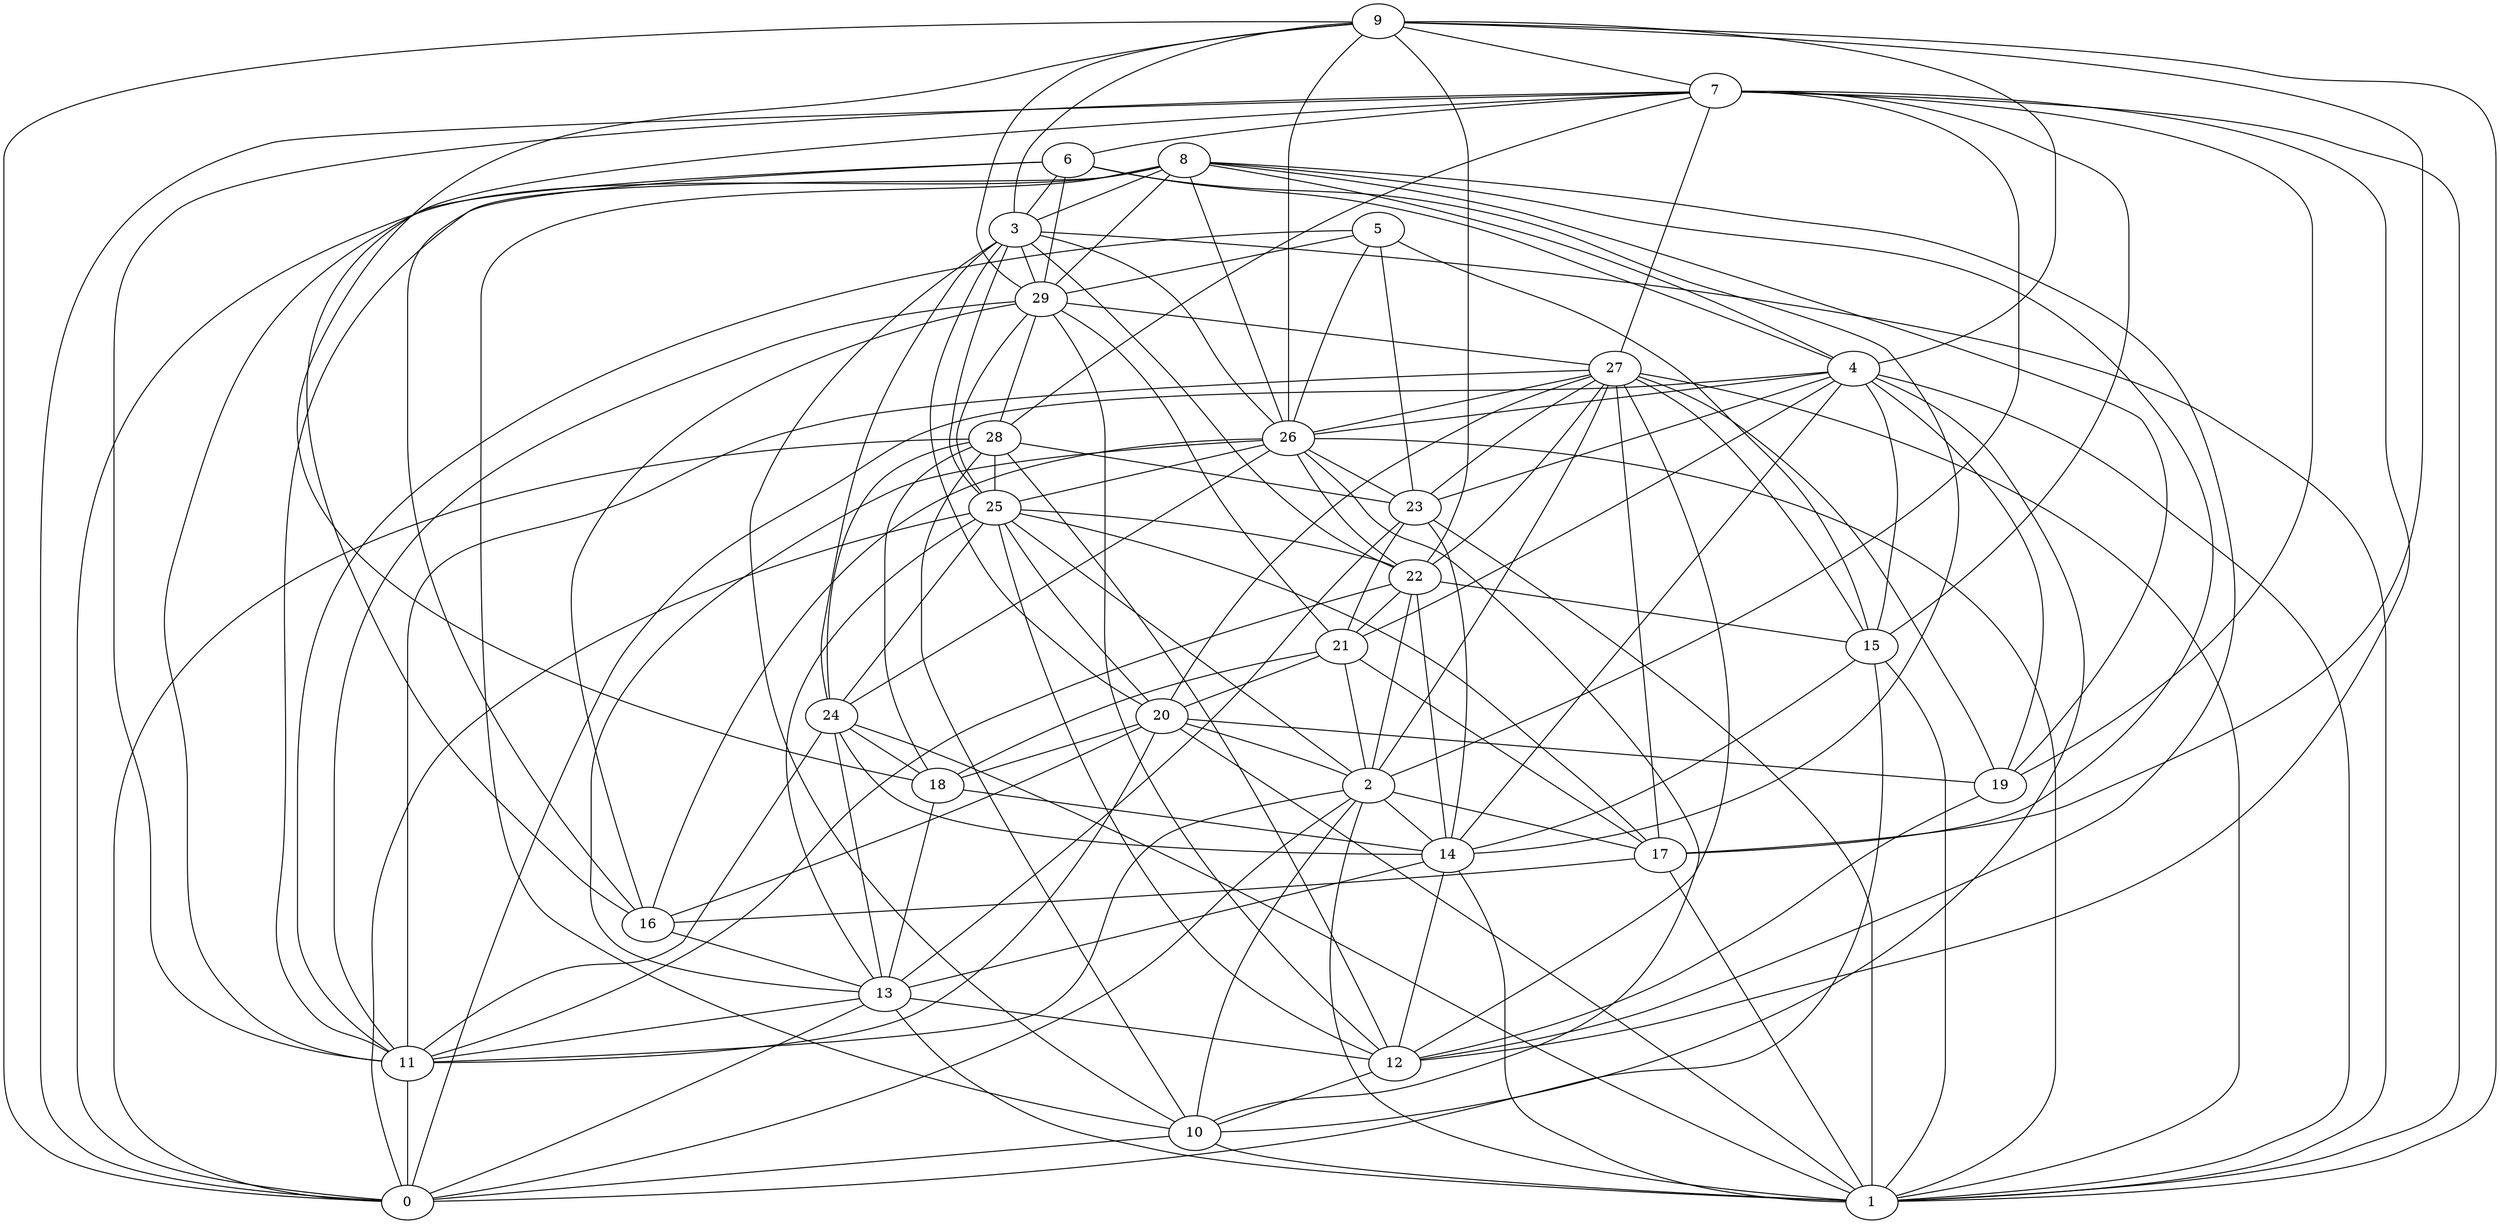 digraph GG_graph {

subgraph G_graph {
edge [color = black]
"14" -> "12" [dir = none]
"26" -> "22" [dir = none]
"26" -> "13" [dir = none]
"26" -> "10" [dir = none]
"4" -> "23" [dir = none]
"4" -> "26" [dir = none]
"4" -> "15" [dir = none]
"4" -> "10" [dir = none]
"4" -> "21" [dir = none]
"29" -> "12" [dir = none]
"29" -> "28" [dir = none]
"29" -> "27" [dir = none]
"29" -> "21" [dir = none]
"29" -> "16" [dir = none]
"15" -> "0" [dir = none]
"15" -> "14" [dir = none]
"15" -> "1" [dir = none]
"13" -> "0" [dir = none]
"13" -> "12" [dir = none]
"13" -> "11" [dir = none]
"13" -> "1" [dir = none]
"8" -> "19" [dir = none]
"8" -> "26" [dir = none]
"8" -> "10" [dir = none]
"8" -> "29" [dir = none]
"16" -> "13" [dir = none]
"20" -> "11" [dir = none]
"24" -> "11" [dir = none]
"24" -> "18" [dir = none]
"24" -> "13" [dir = none]
"24" -> "14" [dir = none]
"22" -> "21" [dir = none]
"22" -> "11" [dir = none]
"22" -> "14" [dir = none]
"22" -> "15" [dir = none]
"9" -> "17" [dir = none]
"9" -> "26" [dir = none]
"9" -> "0" [dir = none]
"9" -> "29" [dir = none]
"9" -> "7" [dir = none]
"9" -> "1" [dir = none]
"9" -> "18" [dir = none]
"21" -> "2" [dir = none]
"23" -> "21" [dir = none]
"23" -> "14" [dir = none]
"23" -> "13" [dir = none]
"23" -> "1" [dir = none]
"5" -> "11" [dir = none]
"5" -> "29" [dir = none]
"5" -> "23" [dir = none]
"27" -> "12" [dir = none]
"27" -> "17" [dir = none]
"27" -> "20" [dir = none]
"27" -> "2" [dir = none]
"27" -> "19" [dir = none]
"27" -> "26" [dir = none]
"27" -> "1" [dir = none]
"28" -> "25" [dir = none]
"28" -> "18" [dir = none]
"28" -> "24" [dir = none]
"28" -> "0" [dir = none]
"10" -> "0" [dir = none]
"10" -> "1" [dir = none]
"7" -> "11" [dir = none]
"7" -> "0" [dir = none]
"7" -> "27" [dir = none]
"7" -> "28" [dir = none]
"7" -> "1" [dir = none]
"25" -> "2" [dir = none]
"25" -> "22" [dir = none]
"25" -> "13" [dir = none]
"25" -> "17" [dir = none]
"2" -> "1" [dir = none]
"2" -> "10" [dir = none]
"11" -> "0" [dir = none]
"3" -> "1" [dir = none]
"3" -> "22" [dir = none]
"3" -> "29" [dir = none]
"3" -> "10" [dir = none]
"3" -> "20" [dir = none]
"6" -> "29" [dir = none]
"6" -> "3" [dir = none]
"6" -> "14" [dir = none]
"6" -> "4" [dir = none]
"6" -> "16" [dir = none]
"19" -> "12" [dir = none]
"12" -> "10" [dir = none]
"9" -> "4" [dir = none]
"3" -> "26" [dir = none]
"2" -> "11" [dir = none]
"18" -> "14" [dir = none]
"25" -> "24" [dir = none]
"8" -> "17" [dir = none]
"29" -> "11" [dir = none]
"8" -> "11" [dir = none]
"2" -> "14" [dir = none]
"4" -> "14" [dir = none]
"25" -> "0" [dir = none]
"7" -> "2" [dir = none]
"6" -> "11" [dir = none]
"24" -> "1" [dir = none]
"20" -> "2" [dir = none]
"7" -> "6" [dir = none]
"14" -> "1" [dir = none]
"29" -> "25" [dir = none]
"2" -> "0" [dir = none]
"27" -> "23" [dir = none]
"2" -> "17" [dir = none]
"4" -> "1" [dir = none]
"8" -> "12" [dir = none]
"27" -> "15" [dir = none]
"21" -> "18" [dir = none]
"7" -> "16" [dir = none]
"20" -> "1" [dir = none]
"4" -> "19" [dir = none]
"17" -> "16" [dir = none]
"4" -> "0" [dir = none]
"20" -> "18" [dir = none]
"21" -> "20" [dir = none]
"8" -> "0" [dir = none]
"20" -> "19" [dir = none]
"7" -> "12" [dir = none]
"26" -> "1" [dir = none]
"26" -> "24" [dir = none]
"5" -> "15" [dir = none]
"8" -> "4" [dir = none]
"3" -> "25" [dir = none]
"27" -> "11" [dir = none]
"8" -> "3" [dir = none]
"27" -> "22" [dir = none]
"28" -> "12" [dir = none]
"25" -> "20" [dir = none]
"26" -> "16" [dir = none]
"17" -> "1" [dir = none]
"28" -> "23" [dir = none]
"7" -> "19" [dir = none]
"21" -> "17" [dir = none]
"20" -> "16" [dir = none]
"14" -> "13" [dir = none]
"18" -> "13" [dir = none]
"25" -> "12" [dir = none]
"9" -> "22" [dir = none]
"28" -> "10" [dir = none]
"3" -> "24" [dir = none]
"7" -> "15" [dir = none]
"5" -> "26" [dir = none]
"22" -> "2" [dir = none]
"9" -> "3" [dir = none]
"26" -> "23" [dir = none]
"26" -> "25" [dir = none]
}

}
